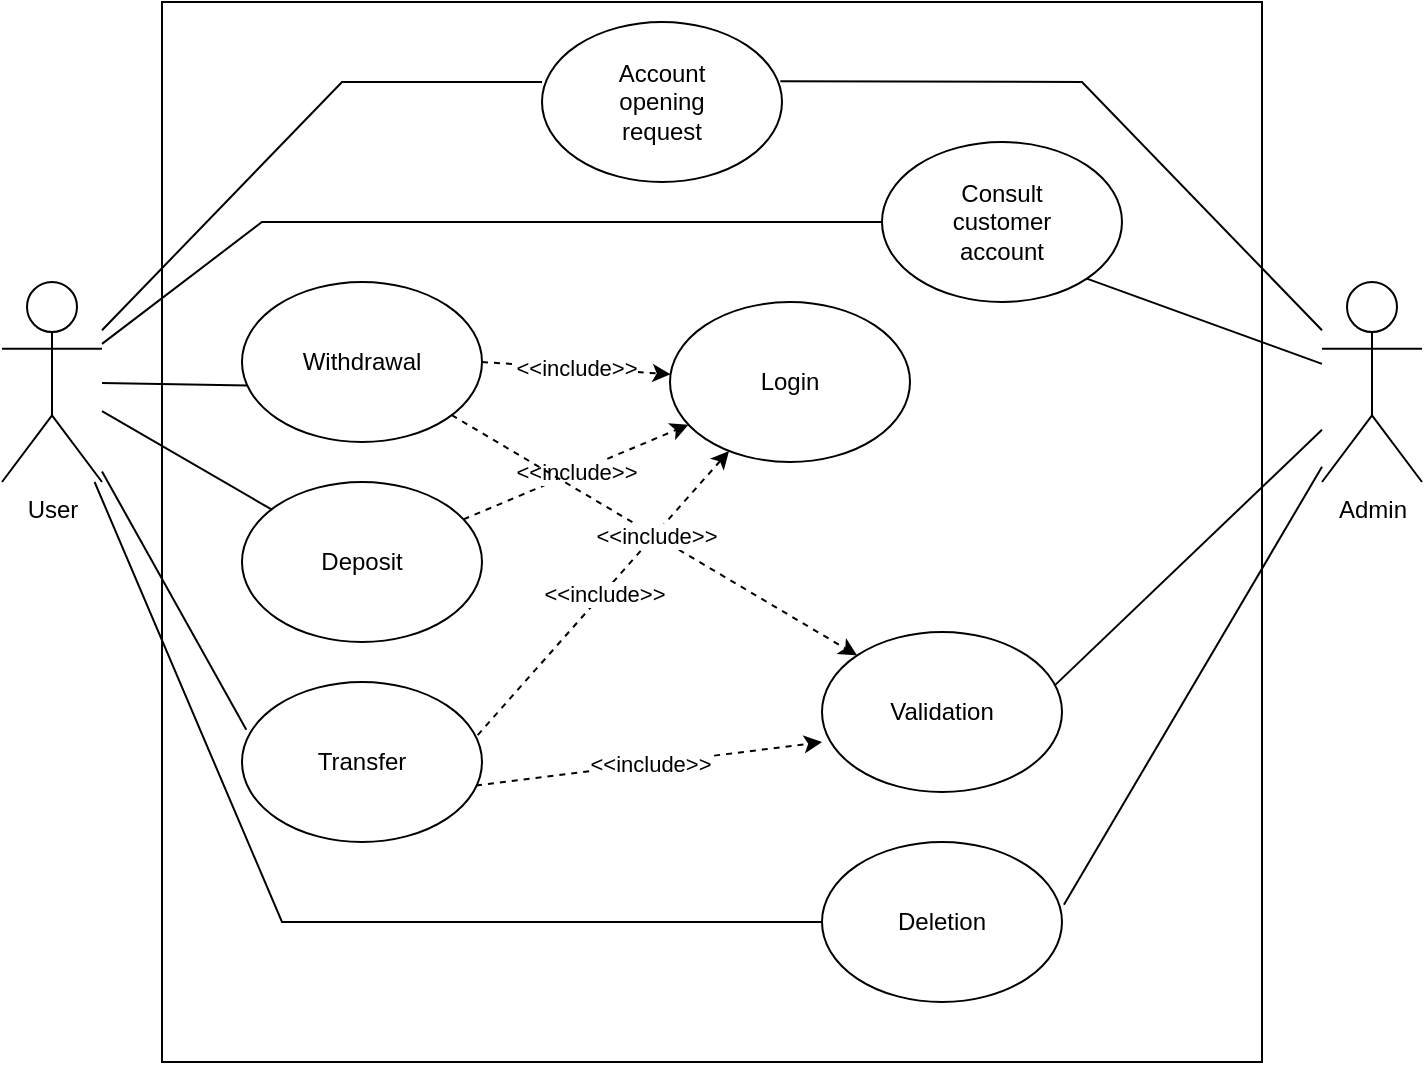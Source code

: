 <mxfile version="16.5.1" type="device"><diagram id="Bb6WhTWBt3Dgqey9bBuM" name="Page-1"><mxGraphModel dx="1183" dy="753" grid="1" gridSize="10" guides="1" tooltips="1" connect="1" arrows="1" fold="1" page="1" pageScale="1" pageWidth="827" pageHeight="1169" math="0" shadow="0"><root><mxCell id="0"/><mxCell id="1" parent="0"/><mxCell id="pEm4a9Y_xcYAqbBj2lcz-15" value="" style="group" vertex="1" connectable="0" parent="1"><mxGeometry x="460" y="150" width="120" height="80" as="geometry"/></mxCell><mxCell id="pEm4a9Y_xcYAqbBj2lcz-12" value="" style="ellipse;whiteSpace=wrap;html=1;" vertex="1" parent="pEm4a9Y_xcYAqbBj2lcz-15"><mxGeometry width="120" height="80" as="geometry"/></mxCell><mxCell id="pEm4a9Y_xcYAqbBj2lcz-13" value="Consult customer account" style="text;html=1;strokeColor=none;fillColor=none;align=center;verticalAlign=middle;whiteSpace=wrap;rounded=0;" vertex="1" parent="pEm4a9Y_xcYAqbBj2lcz-15"><mxGeometry x="30" y="25" width="60" height="30" as="geometry"/></mxCell><mxCell id="pEm4a9Y_xcYAqbBj2lcz-24" value="Admin" style="shape=umlActor;verticalLabelPosition=bottom;verticalAlign=top;html=1;outlineConnect=0;" vertex="1" parent="1"><mxGeometry x="680" y="220" width="50" height="100" as="geometry"/></mxCell><mxCell id="pEm4a9Y_xcYAqbBj2lcz-31" value="" style="group" vertex="1" connectable="0" parent="1"><mxGeometry x="290" y="90" width="120" height="80" as="geometry"/></mxCell><mxCell id="pEm4a9Y_xcYAqbBj2lcz-2" value="" style="ellipse;whiteSpace=wrap;html=1;" vertex="1" parent="pEm4a9Y_xcYAqbBj2lcz-31"><mxGeometry width="120" height="80" as="geometry"/></mxCell><mxCell id="pEm4a9Y_xcYAqbBj2lcz-5" value="Account opening request" style="text;html=1;strokeColor=none;fillColor=none;align=center;verticalAlign=middle;whiteSpace=wrap;rounded=0;" vertex="1" parent="pEm4a9Y_xcYAqbBj2lcz-31"><mxGeometry x="30" y="25" width="60" height="30" as="geometry"/></mxCell><mxCell id="pEm4a9Y_xcYAqbBj2lcz-35" value="User" style="shape=umlActor;verticalLabelPosition=bottom;verticalAlign=top;html=1;outlineConnect=0;" vertex="1" parent="1"><mxGeometry x="20" y="220" width="50" height="100" as="geometry"/></mxCell><mxCell id="pEm4a9Y_xcYAqbBj2lcz-48" value="" style="endArrow=none;html=1;rounded=0;endFill=0;" edge="1" parent="1" source="pEm4a9Y_xcYAqbBj2lcz-35"><mxGeometry width="50" height="50" relative="1" as="geometry"><mxPoint x="30" y="160" as="sourcePoint"/><mxPoint x="290" y="120" as="targetPoint"/><Array as="points"><mxPoint x="190" y="120"/></Array></mxGeometry></mxCell><mxCell id="pEm4a9Y_xcYAqbBj2lcz-49" value="" style="endArrow=none;html=1;rounded=0;entryX=0.026;entryY=0.647;entryDx=0;entryDy=0;entryPerimeter=0;endFill=0;" edge="1" parent="1" source="pEm4a9Y_xcYAqbBj2lcz-35" target="pEm4a9Y_xcYAqbBj2lcz-6"><mxGeometry width="50" height="50" relative="1" as="geometry"><mxPoint x="80" y="200" as="sourcePoint"/><mxPoint x="130" y="150" as="targetPoint"/></mxGeometry></mxCell><mxCell id="pEm4a9Y_xcYAqbBj2lcz-50" value="" style="endArrow=none;html=1;rounded=0;endFill=0;" edge="1" parent="1" source="pEm4a9Y_xcYAqbBj2lcz-35" target="pEm4a9Y_xcYAqbBj2lcz-8"><mxGeometry width="50" height="50" relative="1" as="geometry"><mxPoint x="80.0" y="261.362" as="sourcePoint"/><mxPoint x="133.12" y="221.76" as="targetPoint"/></mxGeometry></mxCell><mxCell id="pEm4a9Y_xcYAqbBj2lcz-51" value="" style="endArrow=none;html=1;rounded=0;entryX=0.018;entryY=0.299;entryDx=0;entryDy=0;entryPerimeter=0;endFill=0;" edge="1" parent="1" source="pEm4a9Y_xcYAqbBj2lcz-35" target="pEm4a9Y_xcYAqbBj2lcz-10"><mxGeometry width="50" height="50" relative="1" as="geometry"><mxPoint x="90.0" y="271.362" as="sourcePoint"/><mxPoint x="143.12" y="231.76" as="targetPoint"/></mxGeometry></mxCell><mxCell id="pEm4a9Y_xcYAqbBj2lcz-52" value="" style="endArrow=none;html=1;rounded=0;endFill=0;exitX=0.993;exitY=0.37;exitDx=0;exitDy=0;exitPerimeter=0;" edge="1" parent="1" source="pEm4a9Y_xcYAqbBj2lcz-2" target="pEm4a9Y_xcYAqbBj2lcz-24"><mxGeometry width="50" height="50" relative="1" as="geometry"><mxPoint x="100.0" y="281.362" as="sourcePoint"/><mxPoint x="153.12" y="241.76" as="targetPoint"/><Array as="points"><mxPoint x="560" y="120"/></Array></mxGeometry></mxCell><mxCell id="pEm4a9Y_xcYAqbBj2lcz-53" value="" style="endArrow=none;html=1;rounded=0;entryX=0;entryY=0.5;entryDx=0;entryDy=0;endFill=0;" edge="1" parent="1" source="pEm4a9Y_xcYAqbBj2lcz-35" target="pEm4a9Y_xcYAqbBj2lcz-12"><mxGeometry width="50" height="50" relative="1" as="geometry"><mxPoint x="110.0" y="291.362" as="sourcePoint"/><mxPoint x="163.12" y="251.76" as="targetPoint"/><Array as="points"><mxPoint x="150" y="190"/></Array></mxGeometry></mxCell><mxCell id="pEm4a9Y_xcYAqbBj2lcz-42" value="" style="endArrow=classic;html=1;rounded=0;exitX=0.982;exitY=0.332;exitDx=0;exitDy=0;exitPerimeter=0;dashed=1;" edge="1" parent="1" source="pEm4a9Y_xcYAqbBj2lcz-10" target="pEm4a9Y_xcYAqbBj2lcz-18"><mxGeometry relative="1" as="geometry"><mxPoint x="281.4" y="420.88" as="sourcePoint"/><mxPoint x="360" y="310" as="targetPoint"/></mxGeometry></mxCell><mxCell id="pEm4a9Y_xcYAqbBj2lcz-43" value="&amp;lt;&amp;lt;include&amp;gt;&amp;gt;" style="edgeLabel;resizable=0;html=1;align=center;verticalAlign=middle;" connectable="0" vertex="1" parent="pEm4a9Y_xcYAqbBj2lcz-42"><mxGeometry relative="1" as="geometry"/></mxCell><mxCell id="pEm4a9Y_xcYAqbBj2lcz-34" value="" style="group" vertex="1" connectable="0" parent="1"><mxGeometry x="354" y="230" width="120" height="80" as="geometry"/></mxCell><mxCell id="pEm4a9Y_xcYAqbBj2lcz-18" value="" style="ellipse;whiteSpace=wrap;html=1;" vertex="1" parent="pEm4a9Y_xcYAqbBj2lcz-34"><mxGeometry width="120" height="80" as="geometry"/></mxCell><mxCell id="pEm4a9Y_xcYAqbBj2lcz-19" value="Login" style="text;html=1;strokeColor=none;fillColor=none;align=center;verticalAlign=middle;whiteSpace=wrap;rounded=0;" vertex="1" parent="pEm4a9Y_xcYAqbBj2lcz-34"><mxGeometry x="30" y="25" width="60" height="30" as="geometry"/></mxCell><mxCell id="pEm4a9Y_xcYAqbBj2lcz-38" value="" style="endArrow=classic;html=1;rounded=0;exitX=1;exitY=0.5;exitDx=0;exitDy=0;dashed=1;" edge="1" parent="1" source="pEm4a9Y_xcYAqbBj2lcz-6" target="pEm4a9Y_xcYAqbBj2lcz-18"><mxGeometry relative="1" as="geometry"><mxPoint x="200" y="290" as="sourcePoint"/><mxPoint x="300" y="290" as="targetPoint"/></mxGeometry></mxCell><mxCell id="pEm4a9Y_xcYAqbBj2lcz-39" value="&amp;lt;&amp;lt;include&amp;gt;&amp;gt;" style="edgeLabel;resizable=0;html=1;align=center;verticalAlign=middle;" connectable="0" vertex="1" parent="pEm4a9Y_xcYAqbBj2lcz-38"><mxGeometry relative="1" as="geometry"/></mxCell><mxCell id="pEm4a9Y_xcYAqbBj2lcz-40" value="" style="endArrow=classic;html=1;rounded=0;dashed=1;" edge="1" parent="1" source="pEm4a9Y_xcYAqbBj2lcz-8" target="pEm4a9Y_xcYAqbBj2lcz-18"><mxGeometry relative="1" as="geometry"><mxPoint x="240" y="290" as="sourcePoint"/><mxPoint x="380" y="318" as="targetPoint"/></mxGeometry></mxCell><mxCell id="pEm4a9Y_xcYAqbBj2lcz-41" value="&amp;lt;&amp;lt;include&amp;gt;&amp;gt;" style="edgeLabel;resizable=0;html=1;align=center;verticalAlign=middle;" connectable="0" vertex="1" parent="pEm4a9Y_xcYAqbBj2lcz-40"><mxGeometry relative="1" as="geometry"/></mxCell><mxCell id="pEm4a9Y_xcYAqbBj2lcz-47" value="" style="group" vertex="1" connectable="0" parent="1"><mxGeometry x="430" y="395" width="120" height="80" as="geometry"/></mxCell><mxCell id="pEm4a9Y_xcYAqbBj2lcz-22" value="" style="ellipse;whiteSpace=wrap;html=1;" vertex="1" parent="pEm4a9Y_xcYAqbBj2lcz-47"><mxGeometry width="120" height="80" as="geometry"/></mxCell><mxCell id="pEm4a9Y_xcYAqbBj2lcz-23" value="Validation" style="text;html=1;strokeColor=none;fillColor=none;align=center;verticalAlign=middle;whiteSpace=wrap;rounded=0;" vertex="1" parent="pEm4a9Y_xcYAqbBj2lcz-47"><mxGeometry x="30" y="25" width="60" height="30" as="geometry"/></mxCell><mxCell id="pEm4a9Y_xcYAqbBj2lcz-30" value="" style="group" vertex="1" connectable="0" parent="1"><mxGeometry x="430" y="500" width="120" height="80" as="geometry"/></mxCell><mxCell id="pEm4a9Y_xcYAqbBj2lcz-20" value="" style="ellipse;whiteSpace=wrap;html=1;" vertex="1" parent="pEm4a9Y_xcYAqbBj2lcz-30"><mxGeometry width="120" height="80" as="geometry"/></mxCell><mxCell id="pEm4a9Y_xcYAqbBj2lcz-21" value="Deletion" style="text;html=1;strokeColor=none;fillColor=none;align=center;verticalAlign=middle;whiteSpace=wrap;rounded=0;" vertex="1" parent="pEm4a9Y_xcYAqbBj2lcz-30"><mxGeometry x="30" y="25" width="60" height="30" as="geometry"/></mxCell><mxCell id="pEm4a9Y_xcYAqbBj2lcz-8" value="" style="ellipse;whiteSpace=wrap;html=1;" vertex="1" parent="1"><mxGeometry x="140" y="320" width="120" height="80" as="geometry"/></mxCell><mxCell id="pEm4a9Y_xcYAqbBj2lcz-10" value="" style="ellipse;whiteSpace=wrap;html=1;" vertex="1" parent="1"><mxGeometry x="140" y="420" width="120" height="80" as="geometry"/></mxCell><mxCell id="pEm4a9Y_xcYAqbBj2lcz-11" value="Transfer" style="text;html=1;strokeColor=none;fillColor=none;align=center;verticalAlign=middle;whiteSpace=wrap;rounded=0;" vertex="1" parent="1"><mxGeometry x="170" y="445" width="60" height="30" as="geometry"/></mxCell><mxCell id="pEm4a9Y_xcYAqbBj2lcz-6" value="" style="ellipse;whiteSpace=wrap;html=1;" vertex="1" parent="1"><mxGeometry x="140" y="220" width="120" height="80" as="geometry"/></mxCell><mxCell id="pEm4a9Y_xcYAqbBj2lcz-7" value="Withdrawal" style="text;html=1;strokeColor=none;fillColor=none;align=center;verticalAlign=middle;whiteSpace=wrap;rounded=0;" vertex="1" parent="1"><mxGeometry x="170" y="245" width="60" height="30" as="geometry"/></mxCell><mxCell id="pEm4a9Y_xcYAqbBj2lcz-9" value="Deposit" style="text;html=1;strokeColor=none;fillColor=none;align=center;verticalAlign=middle;whiteSpace=wrap;rounded=0;" vertex="1" parent="1"><mxGeometry x="170" y="345" width="60" height="30" as="geometry"/></mxCell><mxCell id="pEm4a9Y_xcYAqbBj2lcz-56" value="" style="endArrow=none;html=1;rounded=0;entryX=1.008;entryY=0.392;entryDx=0;entryDy=0;entryPerimeter=0;endFill=0;" edge="1" parent="1" source="pEm4a9Y_xcYAqbBj2lcz-24" target="pEm4a9Y_xcYAqbBj2lcz-20"><mxGeometry width="50" height="50" relative="1" as="geometry"><mxPoint x="90.0" y="334.751" as="sourcePoint"/><mxPoint x="162.16" y="463.92" as="targetPoint"/></mxGeometry></mxCell><mxCell id="pEm4a9Y_xcYAqbBj2lcz-57" value="" style="endArrow=none;html=1;rounded=0;endFill=0;exitX=0.971;exitY=0.332;exitDx=0;exitDy=0;exitPerimeter=0;" edge="1" parent="1" source="pEm4a9Y_xcYAqbBj2lcz-22" target="pEm4a9Y_xcYAqbBj2lcz-24"><mxGeometry width="50" height="50" relative="1" as="geometry"><mxPoint x="100.0" y="344.751" as="sourcePoint"/><mxPoint x="172.16" y="473.92" as="targetPoint"/></mxGeometry></mxCell><mxCell id="pEm4a9Y_xcYAqbBj2lcz-58" value="" style="endArrow=none;html=1;rounded=0;endFill=0;" edge="1" parent="1" source="pEm4a9Y_xcYAqbBj2lcz-35" target="pEm4a9Y_xcYAqbBj2lcz-20"><mxGeometry width="50" height="50" relative="1" as="geometry"><mxPoint x="110.0" y="354.751" as="sourcePoint"/><mxPoint x="182.16" y="483.92" as="targetPoint"/><Array as="points"><mxPoint x="160" y="540"/></Array></mxGeometry></mxCell><mxCell id="pEm4a9Y_xcYAqbBj2lcz-59" value="" style="endArrow=classic;html=1;rounded=0;entryX=0;entryY=0;entryDx=0;entryDy=0;dashed=1;" edge="1" parent="1" source="pEm4a9Y_xcYAqbBj2lcz-6" target="pEm4a9Y_xcYAqbBj2lcz-22"><mxGeometry relative="1" as="geometry"><mxPoint x="330" y="460" as="sourcePoint"/><mxPoint x="430" y="460" as="targetPoint"/></mxGeometry></mxCell><mxCell id="pEm4a9Y_xcYAqbBj2lcz-60" value="&amp;lt;&amp;lt;include&amp;gt;&amp;gt;" style="edgeLabel;resizable=0;html=1;align=center;verticalAlign=middle;" connectable="0" vertex="1" parent="pEm4a9Y_xcYAqbBj2lcz-59"><mxGeometry relative="1" as="geometry"/></mxCell><mxCell id="pEm4a9Y_xcYAqbBj2lcz-62" value="" style="endArrow=classic;html=1;rounded=0;exitX=0.975;exitY=0.647;exitDx=0;exitDy=0;exitPerimeter=0;entryX=0;entryY=0.688;entryDx=0;entryDy=0;entryPerimeter=0;dashed=1;" edge="1" parent="1" source="pEm4a9Y_xcYAqbBj2lcz-10" target="pEm4a9Y_xcYAqbBj2lcz-22"><mxGeometry relative="1" as="geometry"><mxPoint x="330" y="460" as="sourcePoint"/><mxPoint x="430" y="460" as="targetPoint"/></mxGeometry></mxCell><mxCell id="pEm4a9Y_xcYAqbBj2lcz-63" value="&amp;lt;&amp;lt;include&amp;gt;&amp;gt;" style="edgeLabel;resizable=0;html=1;align=center;verticalAlign=middle;" connectable="0" vertex="1" parent="pEm4a9Y_xcYAqbBj2lcz-62"><mxGeometry relative="1" as="geometry"/></mxCell><mxCell id="pEm4a9Y_xcYAqbBj2lcz-64" value="" style="endArrow=none;html=1;rounded=0;endFill=0;exitX=1;exitY=1;exitDx=0;exitDy=0;" edge="1" parent="1" source="pEm4a9Y_xcYAqbBj2lcz-12" target="pEm4a9Y_xcYAqbBj2lcz-24"><mxGeometry width="50" height="50" relative="1" as="geometry"><mxPoint x="130.0" y="374.751" as="sourcePoint"/><mxPoint x="202.16" y="503.92" as="targetPoint"/></mxGeometry></mxCell><mxCell id="pEm4a9Y_xcYAqbBj2lcz-65" value="" style="rounded=0;whiteSpace=wrap;html=1;fillColor=none;" vertex="1" parent="1"><mxGeometry x="100" y="80" width="550" height="530" as="geometry"/></mxCell></root></mxGraphModel></diagram></mxfile>